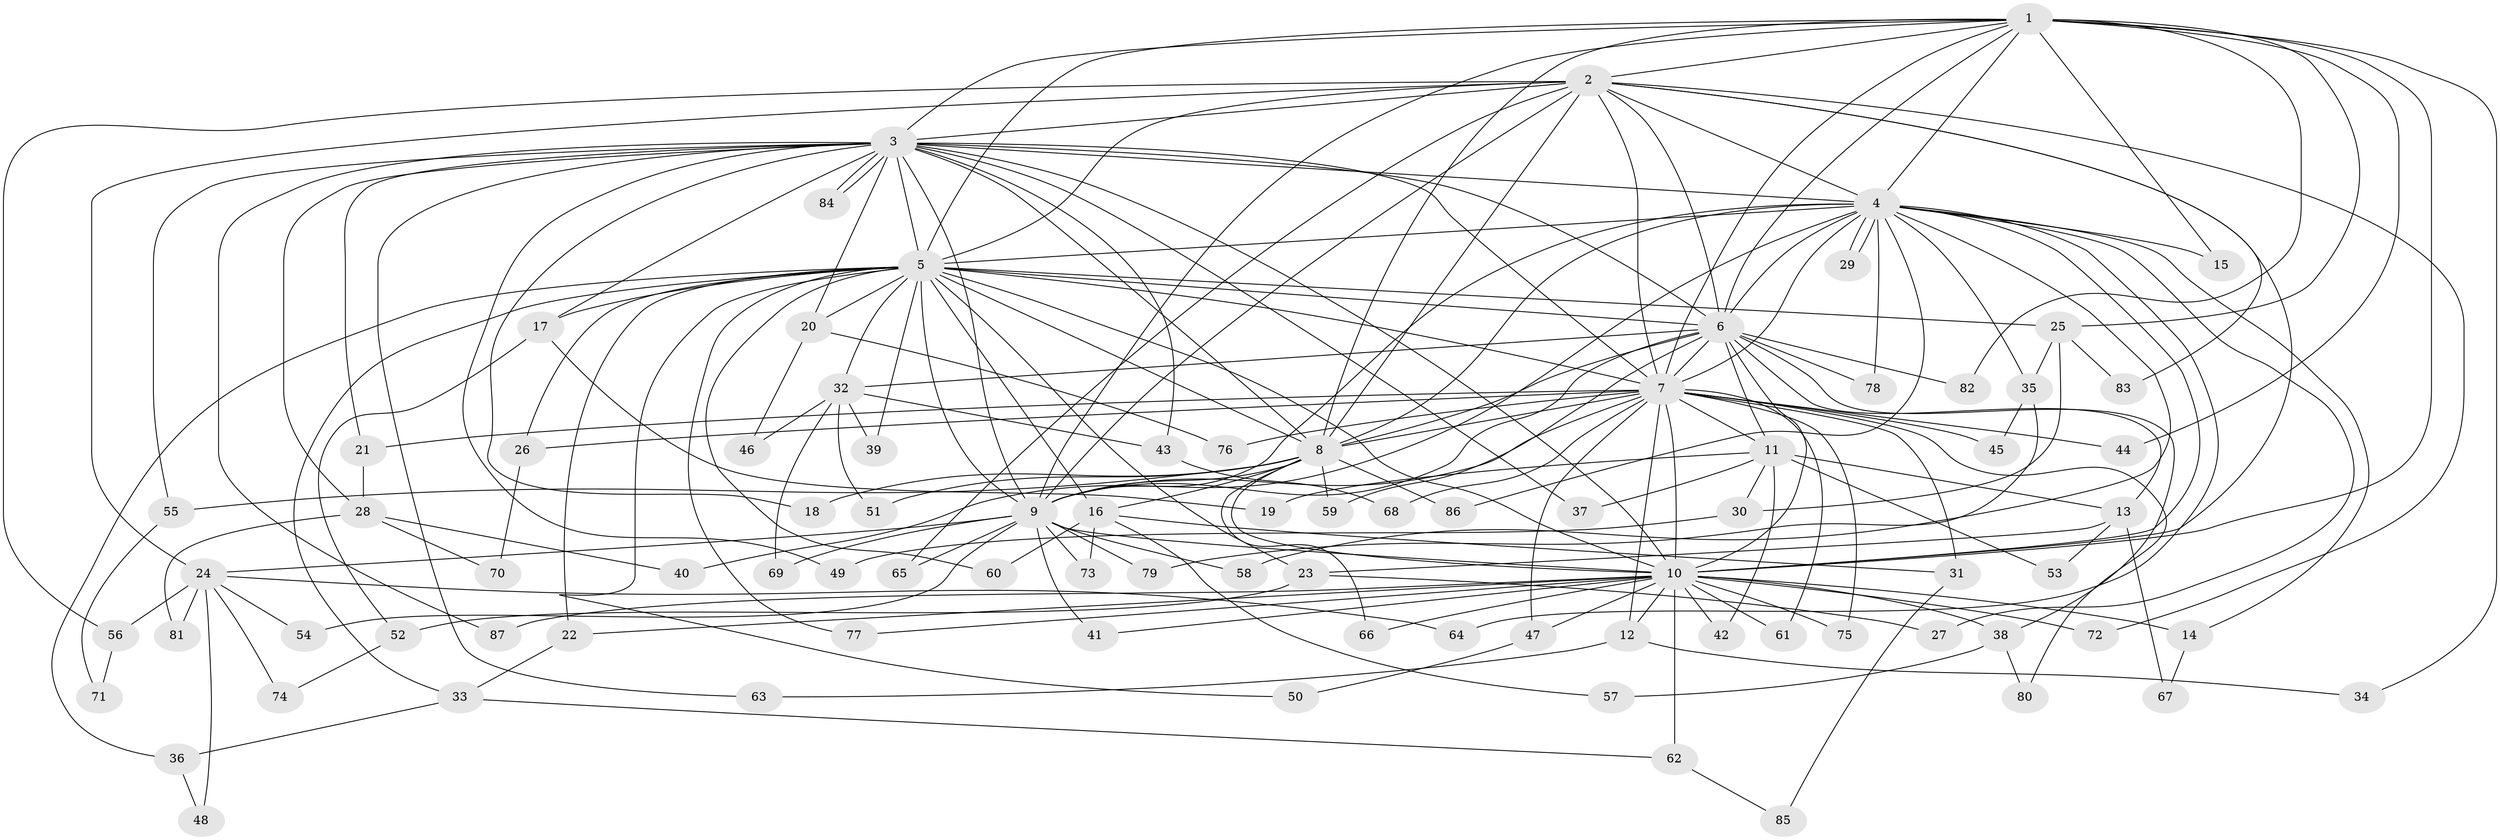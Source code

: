 // coarse degree distribution, {3: 0.29545454545454547, 5: 0.06818181818181818, 4: 0.13636363636363635, 6: 0.045454545454545456, 2: 0.20454545454545456, 12: 0.022727272727272728, 7: 0.022727272727272728, 15: 0.045454545454545456, 10: 0.022727272727272728, 20: 0.022727272727272728, 17: 0.045454545454545456, 1: 0.045454545454545456, 9: 0.022727272727272728}
// Generated by graph-tools (version 1.1) at 2025/36/03/04/25 23:36:29]
// undirected, 87 vertices, 199 edges
graph export_dot {
  node [color=gray90,style=filled];
  1;
  2;
  3;
  4;
  5;
  6;
  7;
  8;
  9;
  10;
  11;
  12;
  13;
  14;
  15;
  16;
  17;
  18;
  19;
  20;
  21;
  22;
  23;
  24;
  25;
  26;
  27;
  28;
  29;
  30;
  31;
  32;
  33;
  34;
  35;
  36;
  37;
  38;
  39;
  40;
  41;
  42;
  43;
  44;
  45;
  46;
  47;
  48;
  49;
  50;
  51;
  52;
  53;
  54;
  55;
  56;
  57;
  58;
  59;
  60;
  61;
  62;
  63;
  64;
  65;
  66;
  67;
  68;
  69;
  70;
  71;
  72;
  73;
  74;
  75;
  76;
  77;
  78;
  79;
  80;
  81;
  82;
  83;
  84;
  85;
  86;
  87;
  1 -- 2;
  1 -- 3;
  1 -- 4;
  1 -- 5;
  1 -- 6;
  1 -- 7;
  1 -- 8;
  1 -- 9;
  1 -- 10;
  1 -- 15;
  1 -- 25;
  1 -- 34;
  1 -- 44;
  1 -- 82;
  2 -- 3;
  2 -- 4;
  2 -- 5;
  2 -- 6;
  2 -- 7;
  2 -- 8;
  2 -- 9;
  2 -- 10;
  2 -- 24;
  2 -- 56;
  2 -- 65;
  2 -- 72;
  2 -- 83;
  3 -- 4;
  3 -- 5;
  3 -- 6;
  3 -- 7;
  3 -- 8;
  3 -- 9;
  3 -- 10;
  3 -- 17;
  3 -- 18;
  3 -- 20;
  3 -- 21;
  3 -- 28;
  3 -- 37;
  3 -- 43;
  3 -- 49;
  3 -- 55;
  3 -- 63;
  3 -- 84;
  3 -- 84;
  3 -- 87;
  4 -- 5;
  4 -- 6;
  4 -- 7;
  4 -- 8;
  4 -- 9;
  4 -- 10;
  4 -- 14;
  4 -- 15;
  4 -- 27;
  4 -- 29;
  4 -- 29;
  4 -- 35;
  4 -- 40;
  4 -- 58;
  4 -- 64;
  4 -- 78;
  4 -- 86;
  5 -- 6;
  5 -- 7;
  5 -- 8;
  5 -- 9;
  5 -- 10;
  5 -- 16;
  5 -- 17;
  5 -- 20;
  5 -- 22;
  5 -- 23;
  5 -- 25;
  5 -- 26;
  5 -- 32;
  5 -- 33;
  5 -- 36;
  5 -- 39;
  5 -- 50;
  5 -- 60;
  5 -- 77;
  6 -- 7;
  6 -- 8;
  6 -- 9;
  6 -- 10;
  6 -- 11;
  6 -- 13;
  6 -- 32;
  6 -- 38;
  6 -- 59;
  6 -- 78;
  6 -- 82;
  7 -- 8;
  7 -- 9;
  7 -- 10;
  7 -- 11;
  7 -- 12;
  7 -- 21;
  7 -- 26;
  7 -- 31;
  7 -- 44;
  7 -- 45;
  7 -- 47;
  7 -- 61;
  7 -- 68;
  7 -- 75;
  7 -- 76;
  7 -- 80;
  8 -- 9;
  8 -- 10;
  8 -- 16;
  8 -- 18;
  8 -- 51;
  8 -- 55;
  8 -- 59;
  8 -- 66;
  8 -- 86;
  9 -- 10;
  9 -- 24;
  9 -- 41;
  9 -- 54;
  9 -- 58;
  9 -- 65;
  9 -- 69;
  9 -- 73;
  9 -- 79;
  10 -- 12;
  10 -- 14;
  10 -- 22;
  10 -- 38;
  10 -- 41;
  10 -- 42;
  10 -- 47;
  10 -- 61;
  10 -- 62;
  10 -- 66;
  10 -- 72;
  10 -- 75;
  10 -- 77;
  10 -- 87;
  11 -- 13;
  11 -- 19;
  11 -- 30;
  11 -- 37;
  11 -- 42;
  11 -- 53;
  12 -- 34;
  12 -- 63;
  13 -- 23;
  13 -- 53;
  13 -- 67;
  14 -- 67;
  16 -- 31;
  16 -- 57;
  16 -- 60;
  16 -- 73;
  17 -- 19;
  17 -- 52;
  20 -- 46;
  20 -- 76;
  21 -- 28;
  22 -- 33;
  23 -- 27;
  23 -- 52;
  24 -- 48;
  24 -- 54;
  24 -- 56;
  24 -- 64;
  24 -- 74;
  24 -- 81;
  25 -- 30;
  25 -- 35;
  25 -- 83;
  26 -- 70;
  28 -- 40;
  28 -- 70;
  28 -- 81;
  30 -- 49;
  31 -- 85;
  32 -- 39;
  32 -- 43;
  32 -- 46;
  32 -- 51;
  32 -- 69;
  33 -- 36;
  33 -- 62;
  35 -- 45;
  35 -- 79;
  36 -- 48;
  38 -- 57;
  38 -- 80;
  43 -- 68;
  47 -- 50;
  52 -- 74;
  55 -- 71;
  56 -- 71;
  62 -- 85;
}
